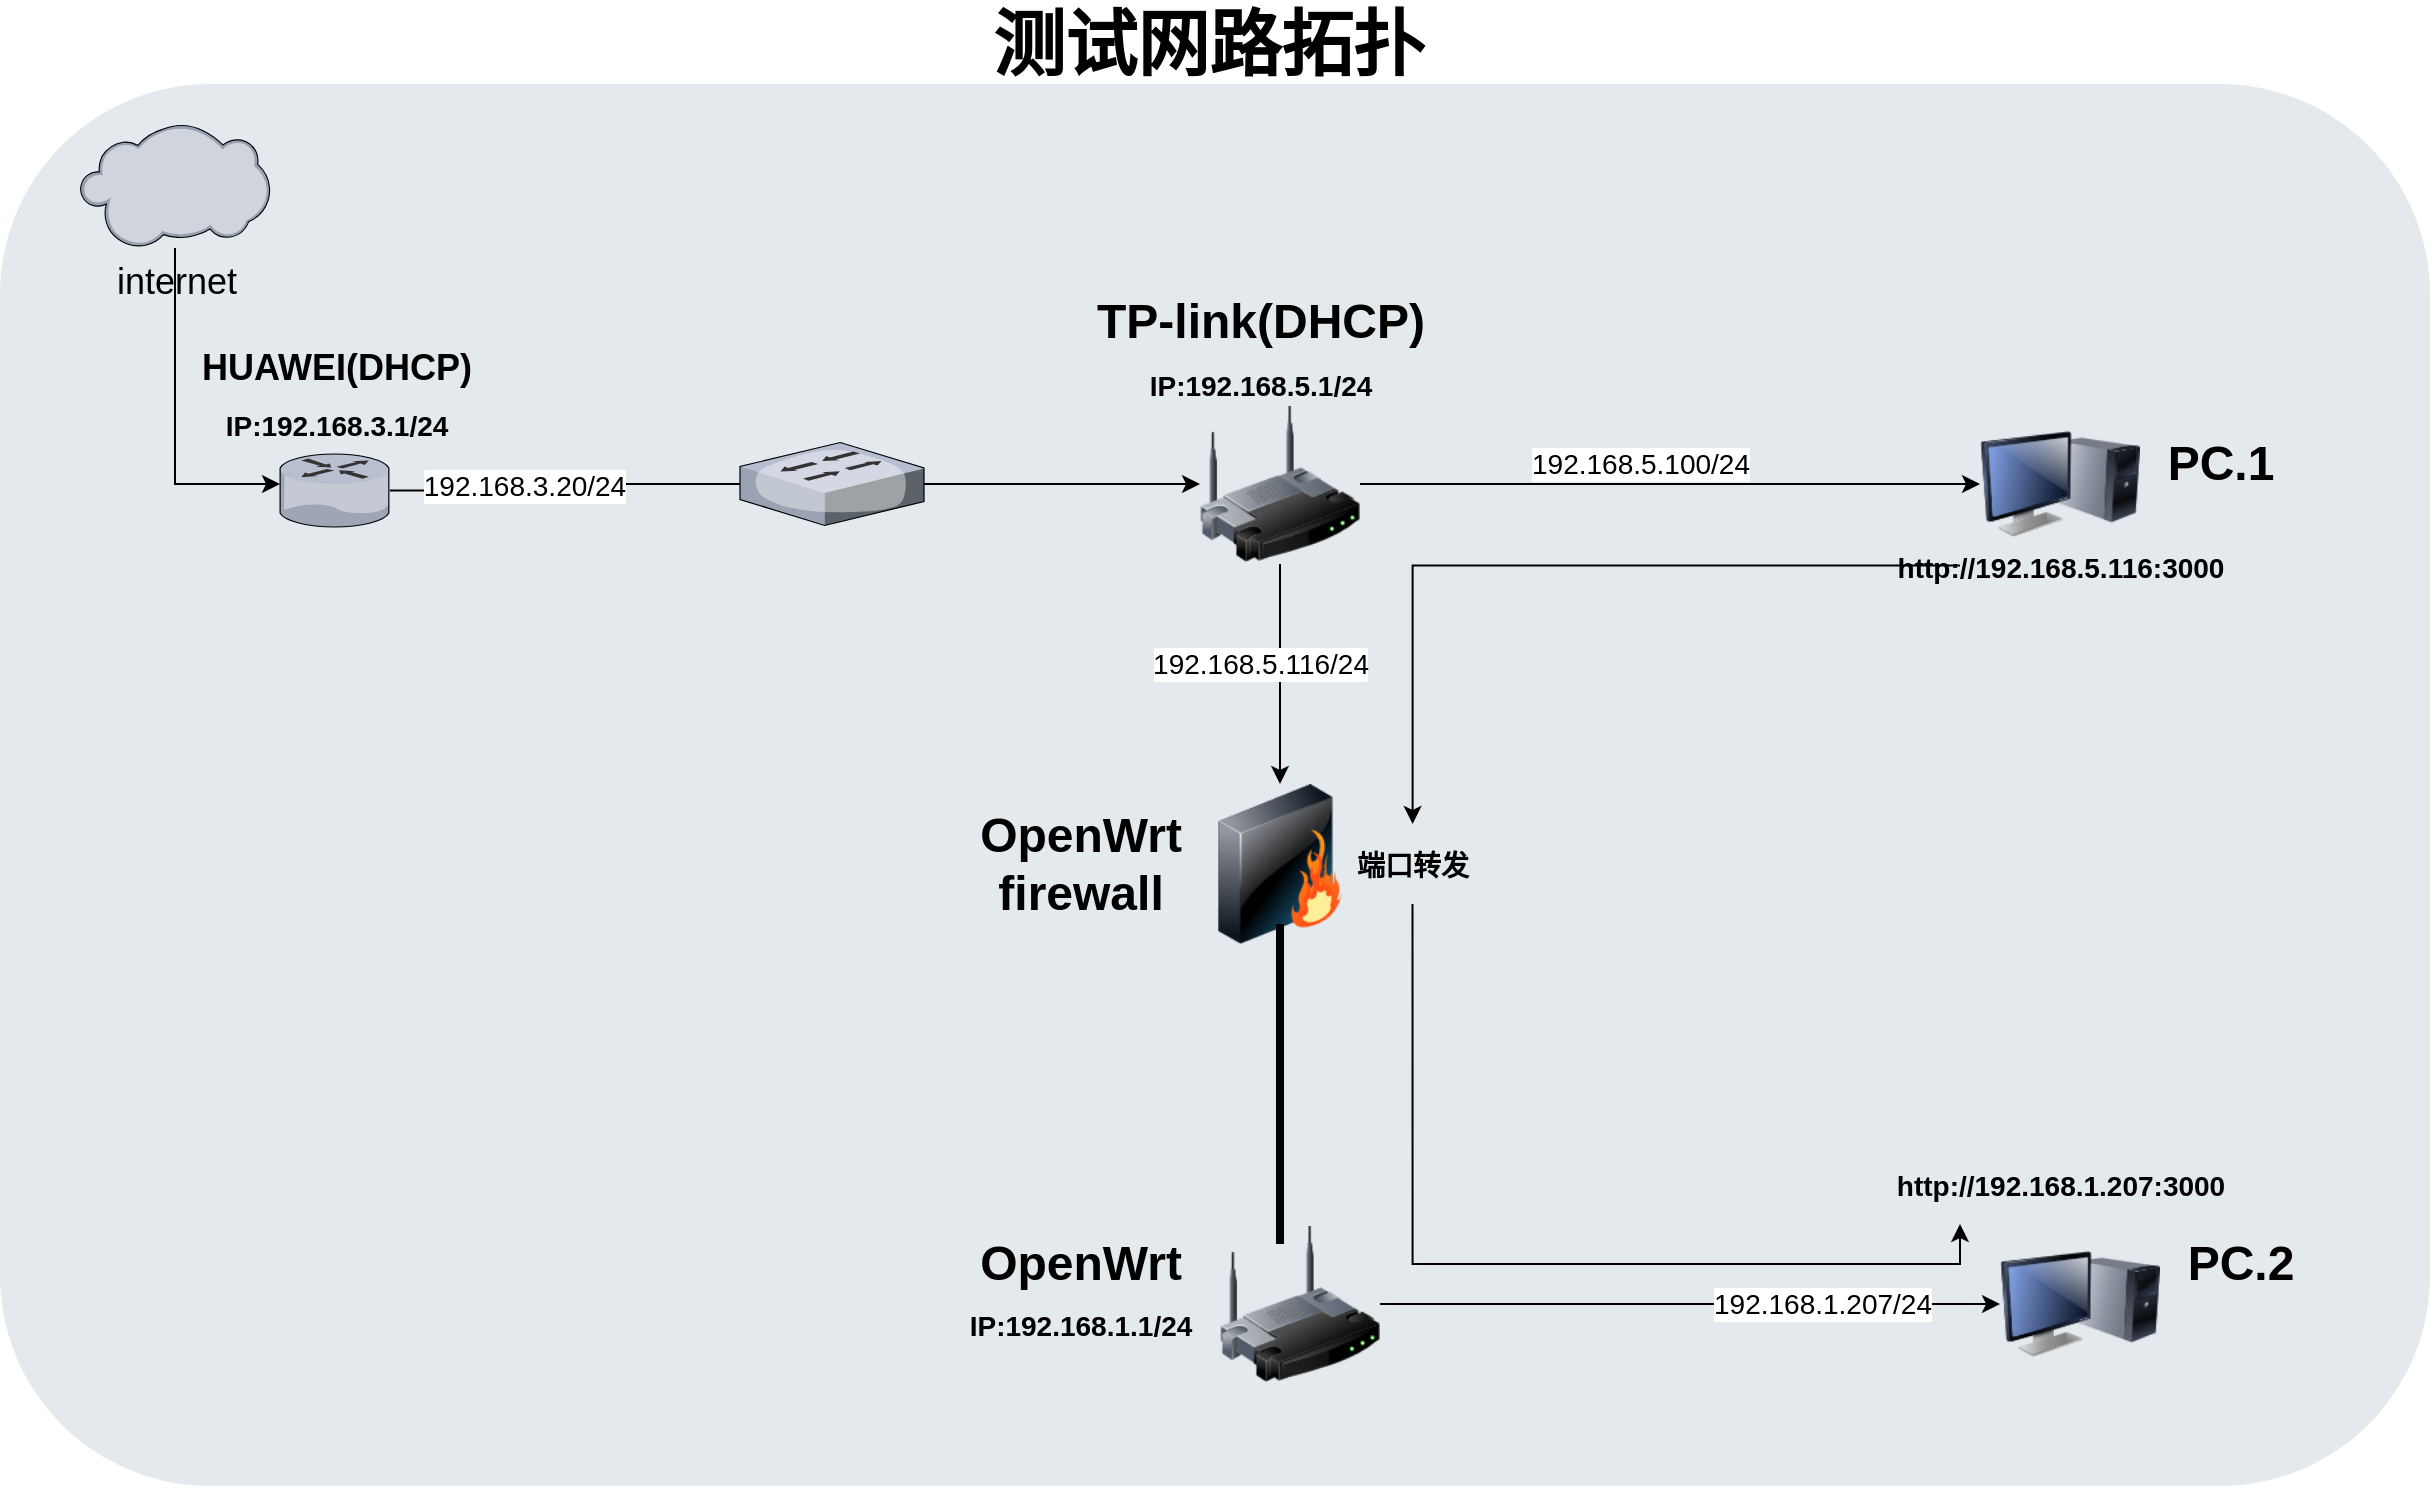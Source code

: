 <mxfile version="19.0.3" type="device"><diagram id="0NFYhJKeJ1Wbg6J89MJ9" name="第 1 页"><mxGraphModel dx="1350" dy="878" grid="1" gridSize="10" guides="1" tooltips="1" connect="1" arrows="1" fold="1" page="1" pageScale="1" pageWidth="827" pageHeight="1169" math="0" shadow="0"><root><mxCell id="0"/><mxCell id="1" parent="0"/><mxCell id="d3gGo3_QqD5uR5dgw455-1" value="" style="rounded=1;whiteSpace=wrap;html=1;shadow=0;strokeColor=none;fillColor=#BAC8D3;gradientColor=none;fontSize=18;fontColor=#F08705;opacity=40;fontStyle=0;strokeWidth=3;" parent="1" vertex="1"><mxGeometry x="360" y="70" width="1215" height="701" as="geometry"/></mxCell><mxCell id="oJLlIEhfbVVBGo9704ud-11" style="edgeStyle=orthogonalEdgeStyle;rounded=0;orthogonalLoop=1;jettySize=auto;html=1;startArrow=none;" parent="1" source="AwbxCMEhKmF4DLhqmrFk-6" target="3kxBuKvC75Z4-y1Pp-HC-1" edge="1"><mxGeometry relative="1" as="geometry"/></mxCell><mxCell id="oJLlIEhfbVVBGo9704ud-18" style="edgeStyle=orthogonalEdgeStyle;rounded=0;orthogonalLoop=1;jettySize=auto;html=1;fontSize=14;" parent="1" source="3kxBuKvC75Z4-y1Pp-HC-1" target="Wkr17wPM7rGbLl4nuKxG-3" edge="1"><mxGeometry relative="1" as="geometry"/></mxCell><mxCell id="oJLlIEhfbVVBGo9704ud-21" value="192.168.5.100/24" style="edgeLabel;html=1;align=center;verticalAlign=middle;resizable=0;points=[];fontSize=14;" parent="oJLlIEhfbVVBGo9704ud-18" vertex="1" connectable="0"><mxGeometry x="-0.804" y="-2" relative="1" as="geometry"><mxPoint x="109" y="-12" as="offset"/></mxGeometry></mxCell><mxCell id="oJLlIEhfbVVBGo9704ud-25" style="edgeStyle=orthogonalEdgeStyle;rounded=0;orthogonalLoop=1;jettySize=auto;html=1;exitX=0.5;exitY=1;exitDx=0;exitDy=0;fontSize=14;" parent="1" source="3kxBuKvC75Z4-y1Pp-HC-1" target="oJLlIEhfbVVBGo9704ud-1" edge="1"><mxGeometry relative="1" as="geometry"/></mxCell><mxCell id="AwbxCMEhKmF4DLhqmrFk-5" value="192.168.5.116/24" style="edgeLabel;html=1;align=center;verticalAlign=middle;resizable=0;points=[];fontSize=14;" parent="oJLlIEhfbVVBGo9704ud-25" vertex="1" connectable="0"><mxGeometry x="-0.691" y="-1" relative="1" as="geometry"><mxPoint x="-9" y="33" as="offset"/></mxGeometry></mxCell><mxCell id="3kxBuKvC75Z4-y1Pp-HC-1" value="" style="image;html=1;image=img/lib/clip_art/networking/Wireless_Router_128x128.png;shadow=0;strokeColor=#000000;fillColor=#FFFFFF;gradientColor=none;fontSize=18;fontColor=#F08705;fontStyle=0" parent="1" vertex="1"><mxGeometry x="960" y="230" width="80" height="80" as="geometry"/></mxCell><mxCell id="Wkr17wPM7rGbLl4nuKxG-2" value="" style="edgeStyle=orthogonalEdgeStyle;rounded=0;orthogonalLoop=1;jettySize=auto;html=1;" parent="1" source="vtmzo7SQS6BUSjo5uDRS-2" target="Wkr17wPM7rGbLl4nuKxG-1" edge="1"><mxGeometry relative="1" as="geometry"/></mxCell><mxCell id="oJLlIEhfbVVBGo9704ud-24" value="192.168.1.207/24" style="edgeLabel;html=1;align=center;verticalAlign=middle;resizable=0;points=[];fontSize=14;" parent="Wkr17wPM7rGbLl4nuKxG-2" vertex="1" connectable="0"><mxGeometry x="0.647" y="-3" relative="1" as="geometry"><mxPoint x="-35" y="-3" as="offset"/></mxGeometry></mxCell><mxCell id="vtmzo7SQS6BUSjo5uDRS-2" value="" style="image;html=1;image=img/lib/clip_art/networking/Wireless_Router_128x128.png;shadow=0;strokeColor=#000000;fillColor=#FFFFFF;gradientColor=none;fontSize=18;fontColor=#F08705;fontStyle=0" parent="1" vertex="1"><mxGeometry x="970" y="640" width="80" height="80" as="geometry"/></mxCell><mxCell id="Wkr17wPM7rGbLl4nuKxG-1" value="" style="image;html=1;image=img/lib/clip_art/computers/Monitor_Tower_128x128.png;shadow=0;strokeColor=#000000;fillColor=#FFFFFF;gradientColor=none;fontSize=18;fontColor=#F08705;fontStyle=0" parent="1" vertex="1"><mxGeometry x="1360" y="640" width="80" height="80" as="geometry"/></mxCell><mxCell id="Wkr17wPM7rGbLl4nuKxG-3" value="" style="image;html=1;image=img/lib/clip_art/computers/Monitor_Tower_128x128.png;shadow=0;strokeColor=#000000;fillColor=#FFFFFF;gradientColor=none;fontSize=18;fontColor=#F08705;fontStyle=0" parent="1" vertex="1"><mxGeometry x="1350" y="230" width="80" height="80" as="geometry"/></mxCell><mxCell id="Wkr17wPM7rGbLl4nuKxG-5" value="TP-link(DHCP)" style="text;strokeColor=none;fillColor=none;html=1;fontSize=24;fontStyle=1;verticalAlign=middle;align=center;" parent="1" vertex="1"><mxGeometry x="940" y="169.25" width="100" height="40" as="geometry"/></mxCell><mxCell id="Wkr17wPM7rGbLl4nuKxG-9" value="PC.1" style="text;strokeColor=none;fillColor=none;html=1;fontSize=24;fontStyle=1;verticalAlign=middle;align=center;" parent="1" vertex="1"><mxGeometry x="1420" y="240" width="100" height="40" as="geometry"/></mxCell><mxCell id="Wkr17wPM7rGbLl4nuKxG-11" value="PC.2" style="text;strokeColor=none;fillColor=none;html=1;fontSize=24;fontStyle=1;verticalAlign=middle;align=center;" parent="1" vertex="1"><mxGeometry x="1430" y="640" width="100" height="40" as="geometry"/></mxCell><mxCell id="oJLlIEhfbVVBGo9704ud-1" value="" style="image;html=1;image=img/lib/clip_art/networking/Firewall_128x128.png;shadow=0;strokeColor=#000000;fillColor=#FFFFFF;gradientColor=none;fontSize=18;fontColor=#F08705;fontStyle=0" parent="1" vertex="1"><mxGeometry x="960" y="420" width="80" height="80" as="geometry"/></mxCell><mxCell id="oJLlIEhfbVVBGo9704ud-4" value="OpenWrt" style="text;strokeColor=none;fillColor=none;html=1;fontSize=24;fontStyle=1;verticalAlign=middle;align=center;" parent="1" vertex="1"><mxGeometry x="850" y="640" width="100" height="40" as="geometry"/></mxCell><mxCell id="oJLlIEhfbVVBGo9704ud-5" value="&lt;font style=&quot;font-size: 18px;&quot;&gt;internet&lt;/font&gt;" style="verticalLabelPosition=bottom;sketch=0;aspect=fixed;html=1;verticalAlign=top;strokeColor=none;align=center;outlineConnect=0;shape=mxgraph.citrix.cloud;" parent="1" vertex="1"><mxGeometry x="400" y="90" width="95" height="62" as="geometry"/></mxCell><mxCell id="oJLlIEhfbVVBGo9704ud-8" style="edgeStyle=orthogonalEdgeStyle;rounded=0;orthogonalLoop=1;jettySize=auto;html=1;" parent="1" source="oJLlIEhfbVVBGo9704ud-5" target="oJLlIEhfbVVBGo9704ud-6" edge="1"><mxGeometry relative="1" as="geometry"><Array as="points"><mxPoint x="510" y="270"/></Array></mxGeometry></mxCell><mxCell id="oJLlIEhfbVVBGo9704ud-6" value="" style="verticalLabelPosition=bottom;sketch=0;aspect=fixed;html=1;verticalAlign=top;strokeColor=none;align=center;outlineConnect=0;shape=mxgraph.citrix.router;" parent="1" vertex="1"><mxGeometry x="500" y="255" width="55" height="36.5" as="geometry"/></mxCell><mxCell id="oJLlIEhfbVVBGo9704ud-14" value="&lt;font style=&quot;font-size: 14px;&quot;&gt;IP:192.168.3.1/24&lt;/font&gt;" style="text;strokeColor=none;fillColor=none;html=1;fontSize=16;fontStyle=1;verticalAlign=middle;align=center;" parent="1" vertex="1"><mxGeometry x="477.5" y="220" width="100" height="40" as="geometry"/></mxCell><mxCell id="oJLlIEhfbVVBGo9704ud-20" value="&lt;font style=&quot;font-size: 14px;&quot;&gt;IP:192.168.5.1/24&lt;/font&gt;" style="text;strokeColor=none;fillColor=none;html=1;fontSize=16;fontStyle=1;verticalAlign=middle;align=center;" parent="1" vertex="1"><mxGeometry x="940" y="200" width="100" height="40" as="geometry"/></mxCell><mxCell id="oJLlIEhfbVVBGo9704ud-23" value="&lt;font style=&quot;font-size: 14px;&quot;&gt;IP:192.168.1.1/24&lt;/font&gt;" style="text;strokeColor=none;fillColor=none;html=1;fontSize=16;fontStyle=1;verticalAlign=middle;align=center;" parent="1" vertex="1"><mxGeometry x="850" y="670" width="100" height="40" as="geometry"/></mxCell><mxCell id="AwbxCMEhKmF4DLhqmrFk-2" value="OpenWrt&lt;br&gt;firewall&lt;br&gt;" style="text;strokeColor=none;fillColor=none;html=1;fontSize=24;fontStyle=1;verticalAlign=middle;align=center;" parent="1" vertex="1"><mxGeometry x="850" y="440" width="100" height="40" as="geometry"/></mxCell><mxCell id="AwbxCMEhKmF4DLhqmrFk-4" value="" style="line;strokeWidth=4;direction=south;html=1;perimeter=backbonePerimeter;points=[];outlineConnect=0;fontSize=14;" parent="1" vertex="1"><mxGeometry x="995" y="490" width="10" height="160" as="geometry"/></mxCell><mxCell id="AwbxCMEhKmF4DLhqmrFk-6" value="" style="verticalLabelPosition=bottom;sketch=0;aspect=fixed;html=1;verticalAlign=top;strokeColor=none;align=center;outlineConnect=0;shape=mxgraph.citrix.switch;fontSize=18;" parent="1" vertex="1"><mxGeometry x="730" y="249.25" width="92" height="41.5" as="geometry"/></mxCell><mxCell id="AwbxCMEhKmF4DLhqmrFk-7" value="" style="edgeStyle=orthogonalEdgeStyle;rounded=0;orthogonalLoop=1;jettySize=auto;html=1;endArrow=none;" parent="1" source="oJLlIEhfbVVBGo9704ud-6" target="AwbxCMEhKmF4DLhqmrFk-6" edge="1"><mxGeometry relative="1" as="geometry"><mxPoint x="625" y="270.1" as="sourcePoint"/><mxPoint x="892.5" y="270" as="targetPoint"/></mxGeometry></mxCell><mxCell id="AwbxCMEhKmF4DLhqmrFk-8" value="192.168.3.20/24" style="edgeLabel;html=1;align=center;verticalAlign=middle;resizable=0;points=[];fontSize=14;" parent="AwbxCMEhKmF4DLhqmrFk-7" vertex="1" connectable="0"><mxGeometry x="-0.813" relative="1" as="geometry"><mxPoint x="50" y="-3" as="offset"/></mxGeometry></mxCell><mxCell id="AwbxCMEhKmF4DLhqmrFk-10" value="&lt;font style=&quot;font-size: 18px;&quot;&gt;HUAWEI(DHCP)&lt;/font&gt;" style="text;strokeColor=none;fillColor=none;html=1;fontSize=24;fontStyle=1;verticalAlign=middle;align=center;" parent="1" vertex="1"><mxGeometry x="477.5" y="190" width="100" height="40" as="geometry"/></mxCell><mxCell id="AwbxCMEhKmF4DLhqmrFk-11" value="&lt;font style=&quot;font-size: 36px;&quot;&gt;测试网路拓扑&lt;/font&gt;" style="text;strokeColor=none;fillColor=none;html=1;fontSize=24;fontStyle=1;verticalAlign=middle;align=center;" parent="1" vertex="1"><mxGeometry x="790" y="30" width="347.5" height="40" as="geometry"/></mxCell><mxCell id="Q2xSGU-7l1FQTSAdW9OJ-9" style="edgeStyle=orthogonalEdgeStyle;rounded=0;orthogonalLoop=1;jettySize=auto;html=1;" edge="1" parent="1" source="Q2xSGU-7l1FQTSAdW9OJ-2" target="Q2xSGU-7l1FQTSAdW9OJ-5"><mxGeometry relative="1" as="geometry"/></mxCell><mxCell id="Q2xSGU-7l1FQTSAdW9OJ-2" value="&lt;font style=&quot;font-size: 14px;&quot;&gt;http://192.168.5.116:3000&lt;/font&gt;" style="text;strokeColor=none;fillColor=none;html=1;fontSize=16;fontStyle=1;verticalAlign=middle;align=center;" vertex="1" parent="1"><mxGeometry x="1340" y="290.75" width="100" height="40" as="geometry"/></mxCell><mxCell id="Q2xSGU-7l1FQTSAdW9OJ-17" style="edgeStyle=orthogonalEdgeStyle;rounded=0;orthogonalLoop=1;jettySize=auto;html=1;exitX=0.5;exitY=1;exitDx=0;exitDy=0;entryX=0;entryY=1;entryDx=0;entryDy=0;" edge="1" parent="1" source="Q2xSGU-7l1FQTSAdW9OJ-5" target="Q2xSGU-7l1FQTSAdW9OJ-7"><mxGeometry relative="1" as="geometry"/></mxCell><mxCell id="Q2xSGU-7l1FQTSAdW9OJ-5" value="&lt;span style=&quot;font-size: 14px;&quot;&gt;端口转发&lt;/span&gt;" style="text;strokeColor=none;fillColor=none;html=1;fontSize=16;fontStyle=1;verticalAlign=middle;align=center;" vertex="1" parent="1"><mxGeometry x="1016.25" y="440" width="100" height="40" as="geometry"/></mxCell><mxCell id="Q2xSGU-7l1FQTSAdW9OJ-7" value="&lt;font style=&quot;font-size: 14px;&quot;&gt;http://192.168.1.207:3000&lt;/font&gt;" style="text;strokeColor=none;fillColor=none;html=1;fontSize=16;fontStyle=1;verticalAlign=middle;align=center;" vertex="1" parent="1"><mxGeometry x="1340" y="600" width="100" height="40" as="geometry"/></mxCell></root></mxGraphModel></diagram></mxfile>